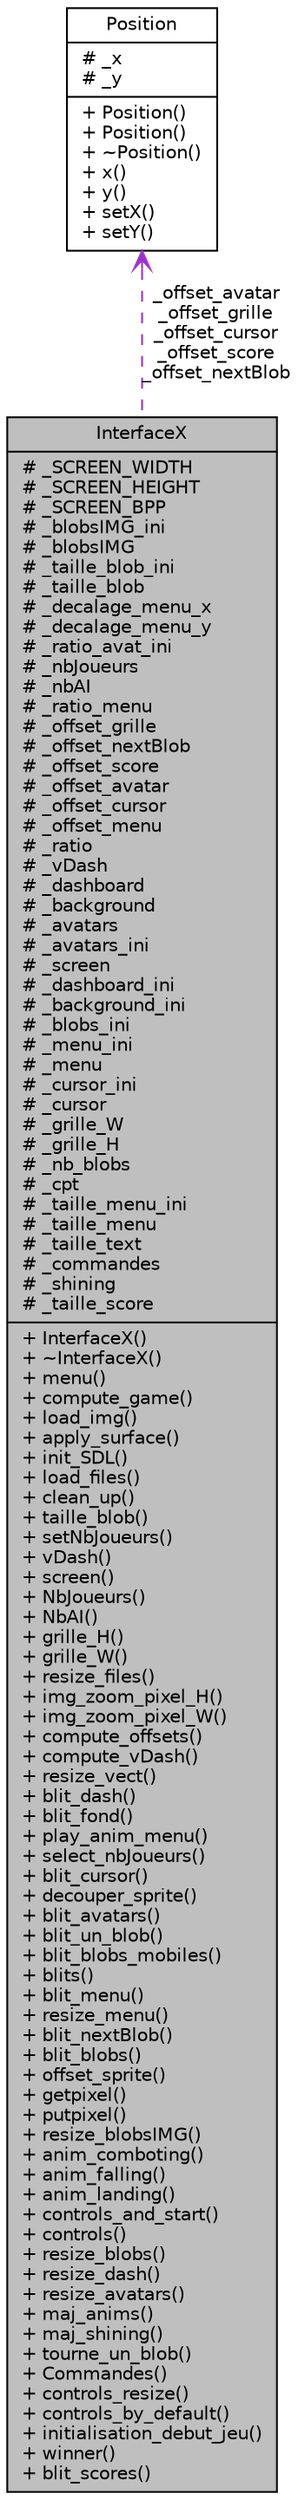 digraph G
{
  bgcolor="transparent";
  edge [fontname="Helvetica",fontsize="10",labelfontname="Helvetica",labelfontsize="10"];
  node [fontname="Helvetica",fontsize="10",shape=record];
  Node1 [label="{InterfaceX\n|# _SCREEN_WIDTH\l# _SCREEN_HEIGHT\l# _SCREEN_BPP\l# _blobsIMG_ini\l# _blobsIMG\l# _taille_blob_ini\l# _taille_blob\l# _decalage_menu_x\l# _decalage_menu_y\l# _ratio_avat_ini\l# _nbJoueurs\l# _nbAI\l# _ratio_menu\l# _offset_grille\l# _offset_nextBlob\l# _offset_score\l# _offset_avatar\l# _offset_cursor\l# _offset_menu\l# _ratio\l# _vDash\l# _dashboard\l# _background\l# _avatars\l# _avatars_ini\l# _screen\l# _dashboard_ini\l# _background_ini\l# _blobs_ini\l# _menu_ini\l# _menu\l# _cursor_ini\l# _cursor\l# _grille_W\l# _grille_H\l# _nb_blobs\l# _cpt\l# _taille_menu_ini\l# _taille_menu\l# _taille_text\l# _commandes\l# _shining\l# _taille_score\l|+ InterfaceX()\l+ ~InterfaceX()\l+ menu()\l+ compute_game()\l+ load_img()\l+ apply_surface()\l+ init_SDL()\l+ load_files()\l+ clean_up()\l+ taille_blob()\l+ setNbJoueurs()\l+ vDash()\l+ screen()\l+ NbJoueurs()\l+ NbAI()\l+ grille_H()\l+ grille_W()\l+ resize_files()\l+ img_zoom_pixel_H()\l+ img_zoom_pixel_W()\l+ compute_offsets()\l+ compute_vDash()\l+ resize_vect()\l+ blit_dash()\l+ blit_fond()\l+ play_anim_menu()\l+ select_nbJoueurs()\l+ blit_cursor()\l+ decouper_sprite()\l+ blit_avatars()\l+ blit_un_blob()\l+ blit_blobs_mobiles()\l+ blits()\l+ blit_menu()\l+ resize_menu()\l+ blit_nextBlob()\l+ blit_blobs()\l+ offset_sprite()\l+ getpixel()\l+ putpixel()\l+ resize_blobsIMG()\l+ anim_comboting()\l+ anim_falling()\l+ anim_landing()\l+ controls_and_start()\l+ controls()\l+ resize_blobs()\l+ resize_dash()\l+ resize_avatars()\l+ maj_anims()\l+ maj_shining()\l+ tourne_un_blob()\l+ Commandes()\l+ controls_resize()\l+ controls_by_default()\l+ initialisation_debut_jeu()\l+ winner()\l+ blit_scores()\l}",height=0.2,width=0.4,color="black", fillcolor="grey75", style="filled" fontcolor="black"];
  Node2 -> Node1 [dir=back,color="darkorchid3",fontsize="10",style="dashed",label="_offset_avatar\n_offset_grille\n_offset_cursor\n_offset_score\n_offset_nextBlob",arrowtail="open"];
  Node2 [label="{Position\n|# _x\l# _y\l|+ Position()\l+ Position()\l+ ~Position()\l+ x()\l+ y()\l+ setX()\l+ setY()\l}",height=0.2,width=0.4,color="black",URL="$a00014.html"];
}

